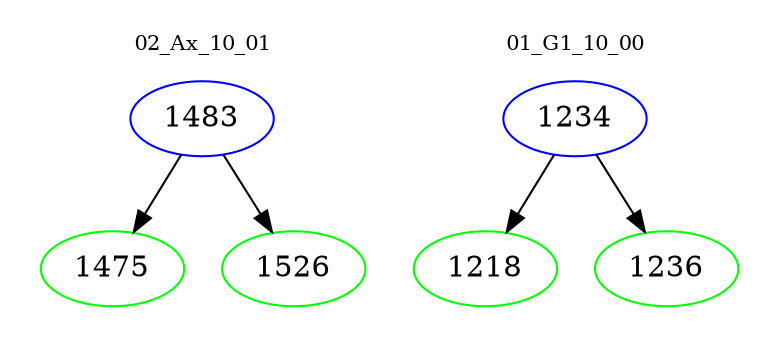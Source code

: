 digraph{
subgraph cluster_0 {
color = white
label = "02_Ax_10_01";
fontsize=10;
T0_1483 [label="1483", color="blue"]
T0_1483 -> T0_1475 [color="black"]
T0_1475 [label="1475", color="green"]
T0_1483 -> T0_1526 [color="black"]
T0_1526 [label="1526", color="green"]
}
subgraph cluster_1 {
color = white
label = "01_G1_10_00";
fontsize=10;
T1_1234 [label="1234", color="blue"]
T1_1234 -> T1_1218 [color="black"]
T1_1218 [label="1218", color="green"]
T1_1234 -> T1_1236 [color="black"]
T1_1236 [label="1236", color="green"]
}
}

